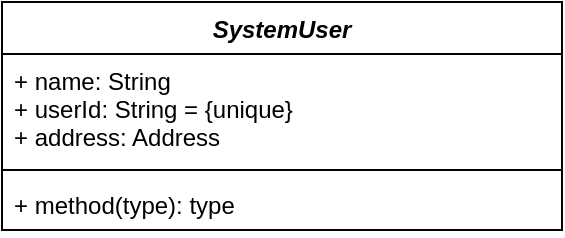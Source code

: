 <mxfile version="14.4.8" type="github">
  <diagram id="a0aiWLHnhRGfMutRpPk8" name="Page-1">
    <mxGraphModel dx="1350" dy="804" grid="1" gridSize="10" guides="1" tooltips="1" connect="1" arrows="1" fold="1" page="1" pageScale="1" pageWidth="850" pageHeight="1100" math="0" shadow="0">
      <root>
        <mxCell id="0" />
        <mxCell id="1" parent="0" />
        <mxCell id="NNjaq6oxFl_eWGun88IG-5" value="SystemUser" style="swimlane;fontStyle=3;align=center;verticalAlign=top;childLayout=stackLayout;horizontal=1;startSize=26;horizontalStack=0;resizeParent=1;resizeParentMax=0;resizeLast=0;collapsible=1;marginBottom=0;" vertex="1" parent="1">
          <mxGeometry x="280" y="320" width="280" height="114" as="geometry" />
        </mxCell>
        <mxCell id="NNjaq6oxFl_eWGun88IG-6" value="+ name: String&#xa;+ userId: String = {unique}&#xa;+ address: Address&#xa;" style="text;strokeColor=none;fillColor=none;align=left;verticalAlign=top;spacingLeft=4;spacingRight=4;overflow=hidden;rotatable=0;points=[[0,0.5],[1,0.5]];portConstraint=eastwest;" vertex="1" parent="NNjaq6oxFl_eWGun88IG-5">
          <mxGeometry y="26" width="280" height="54" as="geometry" />
        </mxCell>
        <mxCell id="NNjaq6oxFl_eWGun88IG-7" value="" style="line;strokeWidth=1;fillColor=none;align=left;verticalAlign=middle;spacingTop=-1;spacingLeft=3;spacingRight=3;rotatable=0;labelPosition=right;points=[];portConstraint=eastwest;" vertex="1" parent="NNjaq6oxFl_eWGun88IG-5">
          <mxGeometry y="80" width="280" height="8" as="geometry" />
        </mxCell>
        <mxCell id="NNjaq6oxFl_eWGun88IG-8" value="+ method(type): type" style="text;strokeColor=none;fillColor=none;align=left;verticalAlign=top;spacingLeft=4;spacingRight=4;overflow=hidden;rotatable=0;points=[[0,0.5],[1,0.5]];portConstraint=eastwest;" vertex="1" parent="NNjaq6oxFl_eWGun88IG-5">
          <mxGeometry y="88" width="280" height="26" as="geometry" />
        </mxCell>
      </root>
    </mxGraphModel>
  </diagram>
</mxfile>
